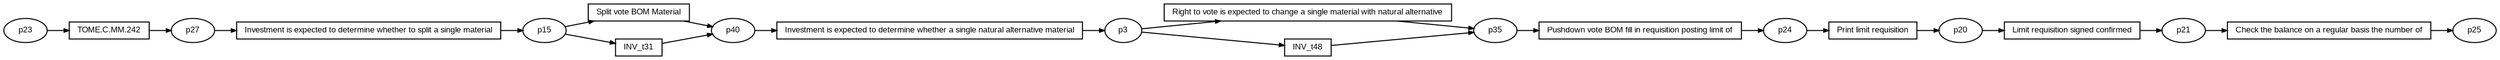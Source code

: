 digraph G {ranksep=".3"; fontsize="8"; remincross=true; margin="0.0,0.0"; fontname="Arial";rankdir="LR"; 
edge [arrowsize="0.5"];
node [height=".2",width=".2",fontname="Arial",fontsize="8"];
t0 [shape="box",label="Check the balance on a regular basis the number of"];
t1 [shape="box",label="Investment is expected to determine whether a single natural alternative material"];
t2 [shape="box",label="TOME.C.MM.242"];
t3 [shape="box",label="Split vote BOM Material"];
t4 [shape="box",label="Print limit requisition"];
t5 [shape="box",label="Right to vote is expected to change a single material with natural alternative"];
t6 [shape="box",label="Pushdown vote BOM fill in requisition posting limit of"];
t7 [shape="box",label="Investment is expected to determine whether to split a single material"];
t8 [shape="box",label="Limit requisition signed confirmed"];
t9 [shape="box",label="INV_t31"];
t10 [shape="box",label="INV_t48"];
p0 [shape="oval",label="p3"];
p1 [shape="oval",label="p15"];
p2 [shape="oval",label="p23"];
p3 [shape="oval",label="p25"];
p4 [shape="oval",label="p35"];
p5 [shape="oval",label="p40"];
p6 [shape="oval",label="p27"];
p7 [shape="oval",label="p21"];
p8 [shape="oval",label="p24"];
p9 [shape="oval",label="p20"];
t0 -> p3[label=""];
t1 -> p0[label=""];
p1 -> t9[label=""];
t4 -> p9[label=""];
p0 -> t5[label=""];
p9 -> t8[label=""];
p8 -> t4[label=""];
t2 -> p6[label=""];
p1 -> t3[label=""];
t7 -> p1[label=""];
p7 -> t0[label=""];
p5 -> t1[label=""];
t3 -> p5[label=""];
p4 -> t6[label=""];
t8 -> p7[label=""];
t9 -> p5[label=""];
t5 -> p4[label=""];
p2 -> t2[label=""];
p0 -> t10[label=""];
t10 -> p4[label=""];
p6 -> t7[label=""];
t6 -> p8[label=""];
}
